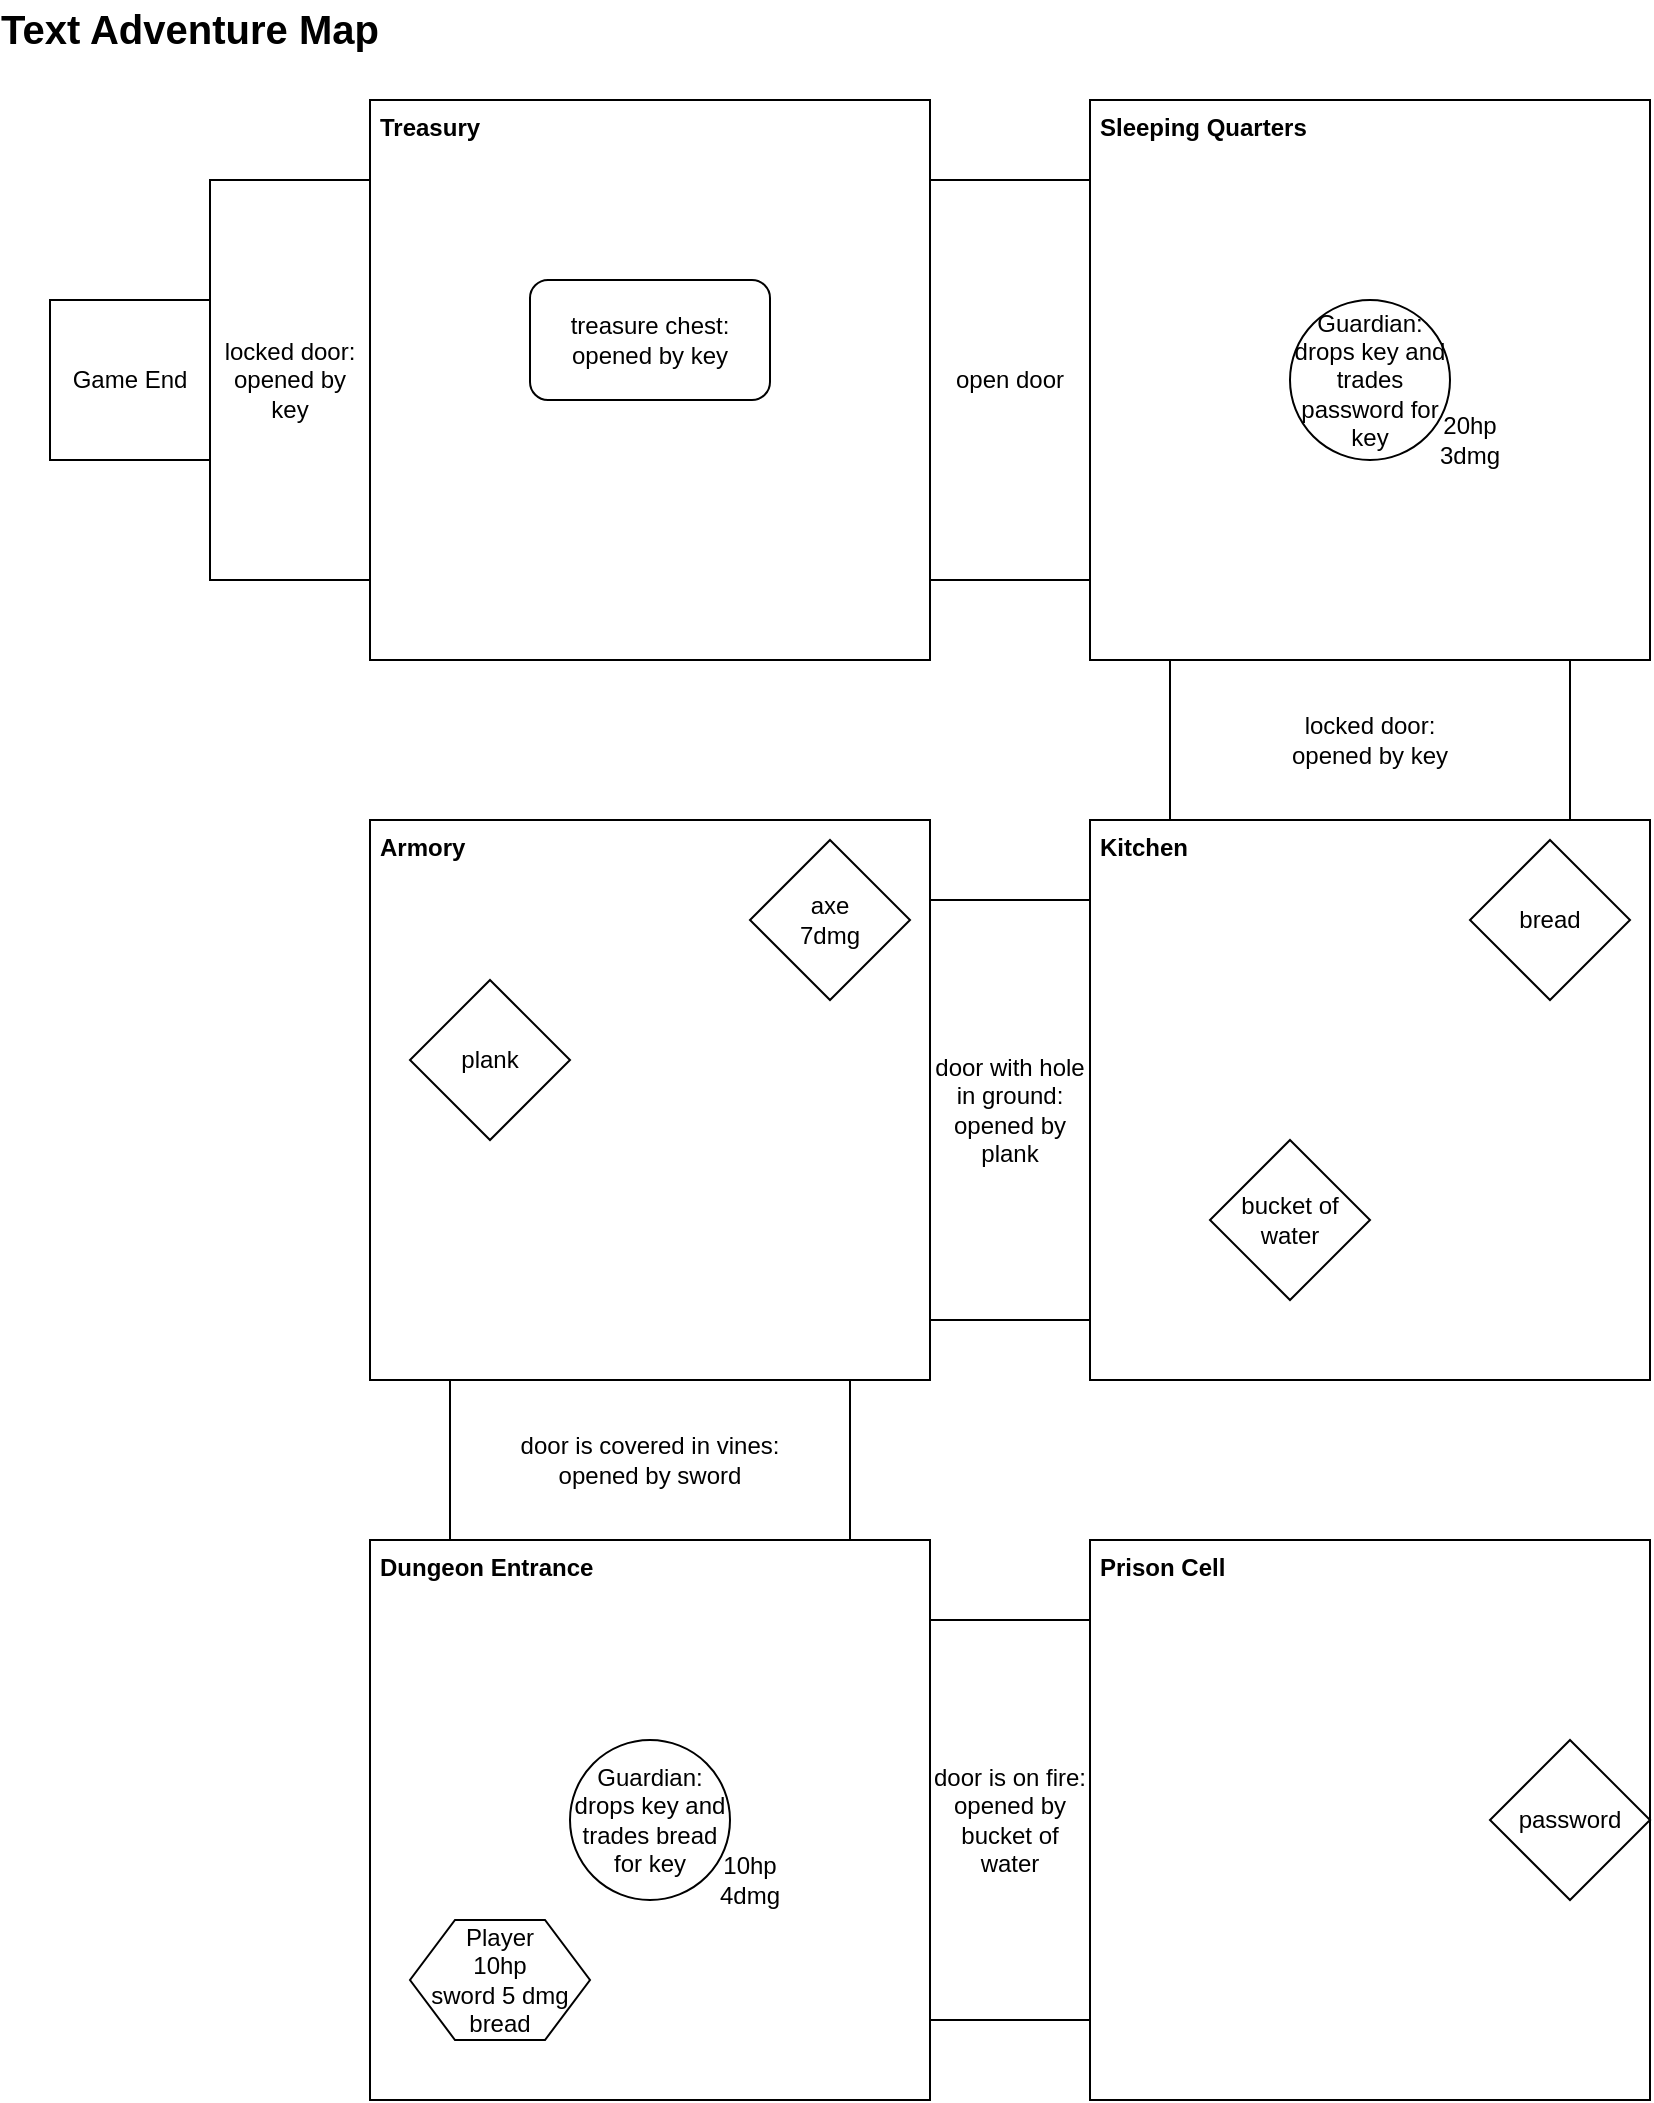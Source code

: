 <mxfile version="12.5.3" type="device"><diagram id="esEUKX-_Kx5e5XSHa3Sh" name="Page-1"><mxGraphModel dx="813" dy="470" grid="1" gridSize="10" guides="1" tooltips="1" connect="1" arrows="1" fold="1" page="1" pageScale="1" pageWidth="850" pageHeight="1100" math="0" shadow="0"><root><mxCell id="0"/><mxCell id="1" parent="0"/><mxCell id="JdSMONmNtiXWs1t9JpRj-1" value="" style="whiteSpace=wrap;html=1;aspect=fixed;" parent="1" vertex="1"><mxGeometry x="200" y="80" width="280" height="280" as="geometry"/></mxCell><mxCell id="JdSMONmNtiXWs1t9JpRj-2" value="Guardian&lt;br&gt;drops key&lt;br&gt;tra" style="whiteSpace=wrap;html=1;aspect=fixed;" parent="1" vertex="1"><mxGeometry x="560" y="80" width="280" height="280" as="geometry"/></mxCell><mxCell id="JdSMONmNtiXWs1t9JpRj-3" value="" style="whiteSpace=wrap;html=1;aspect=fixed;" parent="1" vertex="1"><mxGeometry x="560" y="440" width="280" height="280" as="geometry"/></mxCell><mxCell id="JdSMONmNtiXWs1t9JpRj-4" value="" style="whiteSpace=wrap;html=1;aspect=fixed;" parent="1" vertex="1"><mxGeometry x="200" y="440" width="280" height="280" as="geometry"/></mxCell><mxCell id="JdSMONmNtiXWs1t9JpRj-5" value="" style="whiteSpace=wrap;html=1;aspect=fixed;" parent="1" vertex="1"><mxGeometry x="560" y="800" width="280" height="280" as="geometry"/></mxCell><mxCell id="JdSMONmNtiXWs1t9JpRj-6" value="" style="whiteSpace=wrap;html=1;aspect=fixed;" parent="1" vertex="1"><mxGeometry x="200" y="800" width="280" height="280" as="geometry"/></mxCell><mxCell id="JdSMONmNtiXWs1t9JpRj-7" value="Guardian:&lt;br&gt;drops key and trades bread for key" style="ellipse;whiteSpace=wrap;html=1;aspect=fixed;" parent="1" vertex="1"><mxGeometry x="300" y="900" width="80" height="80" as="geometry"/></mxCell><mxCell id="JdSMONmNtiXWs1t9JpRj-8" value="Guardian:&lt;br&gt;drops key and trades password for key" style="ellipse;whiteSpace=wrap;html=1;aspect=fixed;" parent="1" vertex="1"><mxGeometry x="660" y="180" width="80" height="80" as="geometry"/></mxCell><mxCell id="JdSMONmNtiXWs1t9JpRj-9" value="door is on fire:&lt;br&gt;opened by bucket of water" style="rounded=0;whiteSpace=wrap;html=1;" parent="1" vertex="1"><mxGeometry x="480" y="840" width="80" height="200" as="geometry"/></mxCell><mxCell id="JdSMONmNtiXWs1t9JpRj-10" value="door is covered in vines: &lt;br&gt;opened by sword" style="rounded=0;whiteSpace=wrap;html=1;rotation=0;" parent="1" vertex="1"><mxGeometry x="240" y="720" width="200" height="80" as="geometry"/></mxCell><mxCell id="JdSMONmNtiXWs1t9JpRj-11" value="door with hole in ground:&lt;br&gt;opened by plank" style="rounded=0;whiteSpace=wrap;html=1;rotation=0;" parent="1" vertex="1"><mxGeometry x="480" y="480" width="80" height="210" as="geometry"/></mxCell><mxCell id="JdSMONmNtiXWs1t9JpRj-12" value="open door" style="rounded=0;whiteSpace=wrap;html=1;" parent="1" vertex="1"><mxGeometry x="480" y="120" width="80" height="200" as="geometry"/></mxCell><mxCell id="JdSMONmNtiXWs1t9JpRj-13" value="locked door:&lt;br&gt;opened by key" style="rounded=0;whiteSpace=wrap;html=1;rotation=0;" parent="1" vertex="1"><mxGeometry x="600" y="360" width="200" height="80" as="geometry"/></mxCell><mxCell id="JdSMONmNtiXWs1t9JpRj-15" value="treasure chest:&lt;br&gt;opened by key" style="rounded=1;whiteSpace=wrap;html=1;" parent="1" vertex="1"><mxGeometry x="280" y="170" width="120" height="60" as="geometry"/></mxCell><mxCell id="JdSMONmNtiXWs1t9JpRj-17" value="password" style="rhombus;whiteSpace=wrap;html=1;" parent="1" vertex="1"><mxGeometry x="760" y="900" width="80" height="80" as="geometry"/></mxCell><mxCell id="JdSMONmNtiXWs1t9JpRj-18" value="axe&lt;br&gt;7dmg" style="rhombus;whiteSpace=wrap;html=1;" parent="1" vertex="1"><mxGeometry x="390" y="450" width="80" height="80" as="geometry"/></mxCell><mxCell id="JdSMONmNtiXWs1t9JpRj-19" value="plank" style="rhombus;whiteSpace=wrap;html=1;" parent="1" vertex="1"><mxGeometry x="220" y="520" width="80" height="80" as="geometry"/></mxCell><mxCell id="JdSMONmNtiXWs1t9JpRj-20" value="bucket of water" style="rhombus;whiteSpace=wrap;html=1;" parent="1" vertex="1"><mxGeometry x="620" y="600" width="80" height="80" as="geometry"/></mxCell><mxCell id="JdSMONmNtiXWs1t9JpRj-21" value="bread" style="rhombus;whiteSpace=wrap;html=1;" parent="1" vertex="1"><mxGeometry x="750" y="450" width="80" height="80" as="geometry"/></mxCell><mxCell id="JdSMONmNtiXWs1t9JpRj-22" value="Dungeon Entrance" style="text;align=left;fontStyle=1;verticalAlign=middle;spacingLeft=3;spacingRight=3;strokeColor=none;rotatable=0;points=[[0,0.5],[1,0.5]];portConstraint=eastwest;" parent="1" vertex="1"><mxGeometry x="200" y="800" width="80" height="26" as="geometry"/></mxCell><mxCell id="JdSMONmNtiXWs1t9JpRj-23" value="Prison Cell" style="text;align=left;fontStyle=1;verticalAlign=middle;spacingLeft=3;spacingRight=3;strokeColor=none;rotatable=0;points=[[0,0.5],[1,0.5]];portConstraint=eastwest;" parent="1" vertex="1"><mxGeometry x="560" y="800" width="80" height="26" as="geometry"/></mxCell><mxCell id="JdSMONmNtiXWs1t9JpRj-24" value="Armory" style="text;align=left;fontStyle=1;verticalAlign=middle;spacingLeft=3;spacingRight=3;strokeColor=none;rotatable=0;points=[[0,0.5],[1,0.5]];portConstraint=eastwest;" parent="1" vertex="1"><mxGeometry x="200" y="440" width="80" height="26" as="geometry"/></mxCell><mxCell id="JdSMONmNtiXWs1t9JpRj-25" value="Kitchen" style="text;align=left;fontStyle=1;verticalAlign=middle;spacingLeft=3;spacingRight=3;strokeColor=none;rotatable=0;points=[[0,0.5],[1,0.5]];portConstraint=eastwest;" parent="1" vertex="1"><mxGeometry x="560" y="440" width="80" height="26" as="geometry"/></mxCell><mxCell id="JdSMONmNtiXWs1t9JpRj-26" value="Sleeping Quarters" style="text;align=left;fontStyle=1;verticalAlign=middle;spacingLeft=3;spacingRight=3;strokeColor=none;rotatable=0;points=[[0,0.5],[1,0.5]];portConstraint=eastwest;" parent="1" vertex="1"><mxGeometry x="560" y="80" width="80" height="26" as="geometry"/></mxCell><mxCell id="JdSMONmNtiXWs1t9JpRj-27" value="Treasury" style="text;align=left;fontStyle=1;verticalAlign=middle;spacingLeft=3;spacingRight=3;strokeColor=none;rotatable=0;points=[[0,0.5],[1,0.5]];portConstraint=eastwest;" parent="1" vertex="1"><mxGeometry x="200" y="80" width="80" height="26" as="geometry"/></mxCell><mxCell id="zirk6ypY18k-I9dVZfeT-1" value="locked door:&lt;br&gt;opened by key" style="rounded=0;whiteSpace=wrap;html=1;" parent="1" vertex="1"><mxGeometry x="120" y="120" width="80" height="200" as="geometry"/></mxCell><mxCell id="zirk6ypY18k-I9dVZfeT-2" value="Game End" style="whiteSpace=wrap;html=1;aspect=fixed;" parent="1" vertex="1"><mxGeometry x="40" y="180" width="80" height="80" as="geometry"/></mxCell><mxCell id="zirk6ypY18k-I9dVZfeT-3" value="Text Adventure Map" style="text;align=center;fontStyle=1;verticalAlign=middle;spacingLeft=3;spacingRight=3;strokeColor=none;rotatable=0;points=[[0,0.5],[1,0.5]];portConstraint=eastwest;fontSize=20;" parent="1" vertex="1"><mxGeometry x="70" y="30" width="80" height="26" as="geometry"/></mxCell><mxCell id="vdk0_DsaZjypFjSVZspI-1" value="Player&lt;br&gt;10hp&lt;br&gt;sword 5 dmg&lt;br&gt;bread" style="shape=hexagon;perimeter=hexagonPerimeter2;whiteSpace=wrap;html=1;" vertex="1" parent="1"><mxGeometry x="220" y="990" width="90" height="60" as="geometry"/></mxCell><mxCell id="vdk0_DsaZjypFjSVZspI-2" value="10hp&lt;br&gt;4dmg" style="text;html=1;strokeColor=none;fillColor=none;align=center;verticalAlign=middle;whiteSpace=wrap;rounded=0;" vertex="1" parent="1"><mxGeometry x="370" y="960" width="40" height="20" as="geometry"/></mxCell><mxCell id="vdk0_DsaZjypFjSVZspI-3" value="20hp&lt;br&gt;3dmg" style="text;html=1;strokeColor=none;fillColor=none;align=center;verticalAlign=middle;whiteSpace=wrap;rounded=0;" vertex="1" parent="1"><mxGeometry x="730" y="240.0" width="40" height="20" as="geometry"/></mxCell></root></mxGraphModel></diagram></mxfile>